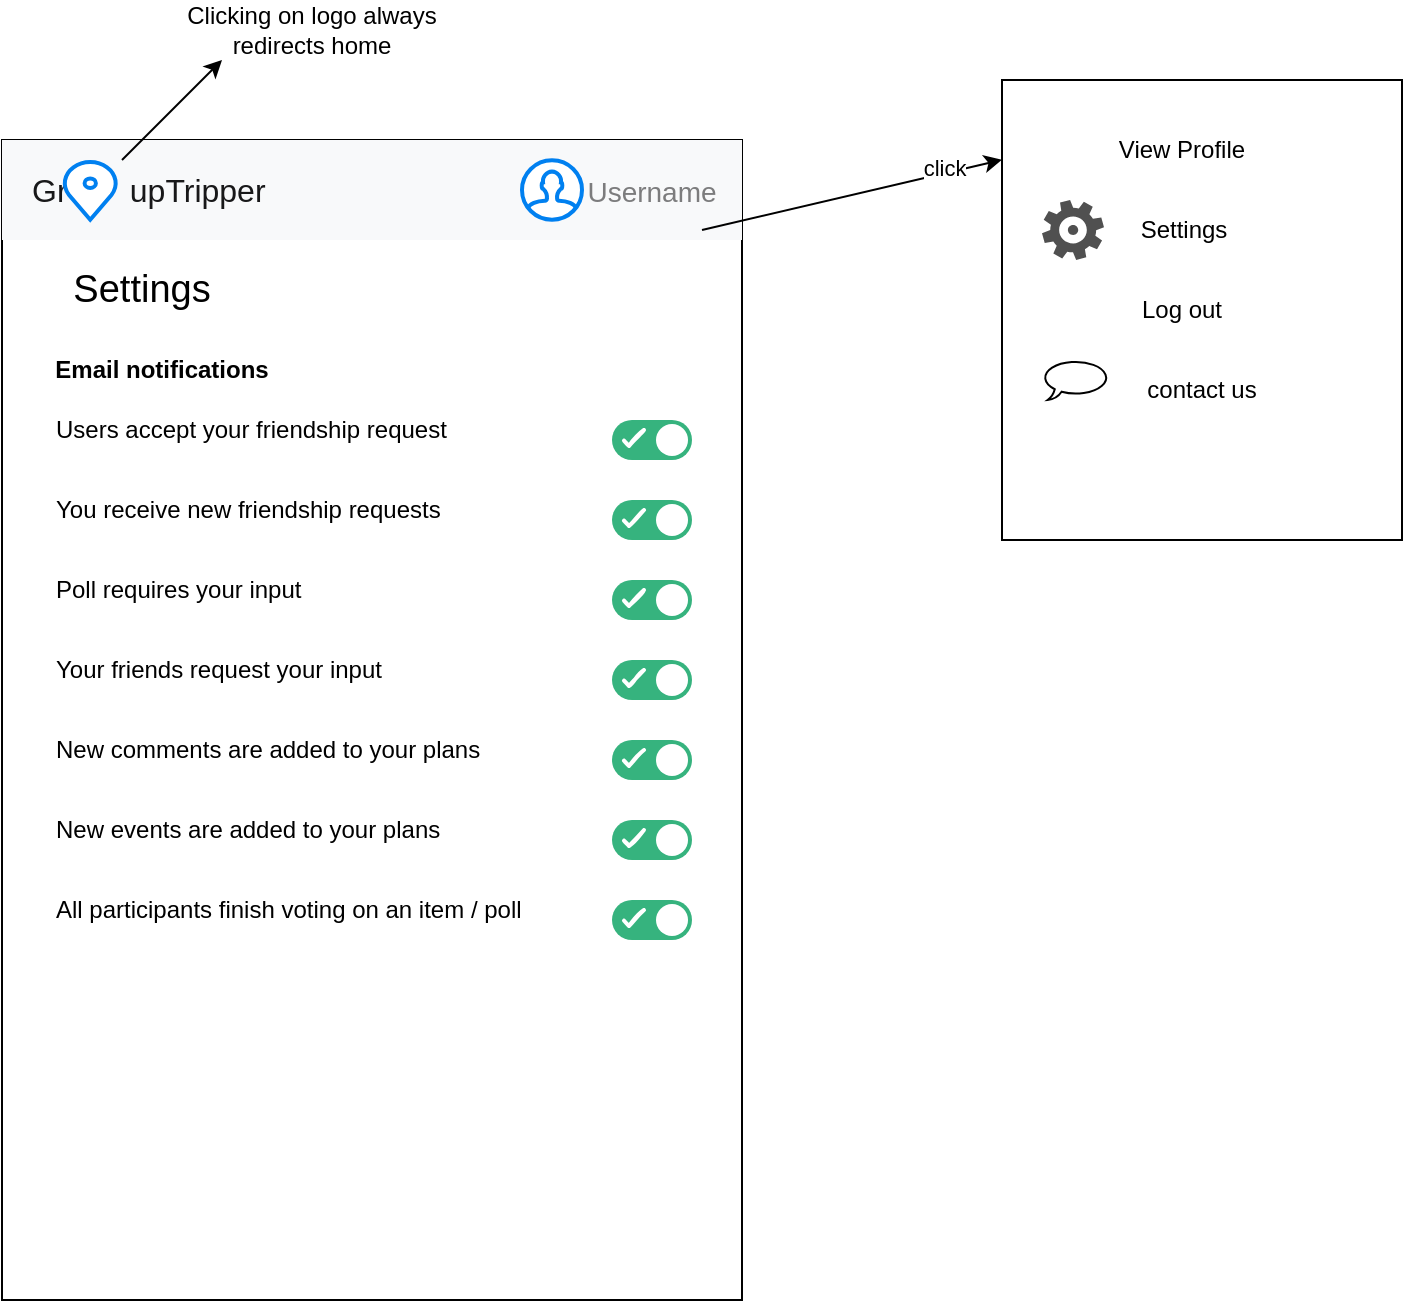 <mxfile version="21.5.0" type="device">
  <diagram name="Page-1" id="4NttJN0XThCtxKq1Q5k7">
    <mxGraphModel dx="794" dy="1107" grid="1" gridSize="10" guides="1" tooltips="1" connect="1" arrows="1" fold="1" page="1" pageScale="1" pageWidth="850" pageHeight="1100" math="0" shadow="0">
      <root>
        <mxCell id="0" />
        <mxCell id="1" parent="0" />
        <mxCell id="UZr9VpXuxcfmV2gfaOis-1" value="" style="rounded=0;whiteSpace=wrap;html=1;" parent="1" vertex="1">
          <mxGeometry x="80" y="120" width="370" height="580" as="geometry" />
        </mxCell>
        <mxCell id="UZr9VpXuxcfmV2gfaOis-2" value="Gr&amp;nbsp; &amp;nbsp;o&amp;nbsp; upTripper" style="html=1;shadow=0;dashed=0;fillColor=#F8F9FA;strokeColor=none;fontSize=16;fontColor=#181819;align=left;spacing=15;" parent="1" vertex="1">
          <mxGeometry x="80" y="120" width="370" height="50" as="geometry" />
        </mxCell>
        <mxCell id="UZr9VpXuxcfmV2gfaOis-4" value="Username" style="fillColor=none;strokeColor=none;fontSize=14;fontColor=#7C7C7D;align=center;" parent="UZr9VpXuxcfmV2gfaOis-2" vertex="1">
          <mxGeometry width="50" height="40" relative="1" as="geometry">
            <mxPoint x="300" y="5" as="offset" />
          </mxGeometry>
        </mxCell>
        <mxCell id="UZr9VpXuxcfmV2gfaOis-10" value="" style="html=1;verticalLabelPosition=bottom;align=center;labelBackgroundColor=#ffffff;verticalAlign=top;strokeWidth=2;strokeColor=#0080F0;shadow=0;dashed=0;shape=mxgraph.ios7.icons.location;" parent="UZr9VpXuxcfmV2gfaOis-2" vertex="1">
          <mxGeometry x="30" y="10.158" width="28.24" height="29.683" as="geometry" />
        </mxCell>
        <mxCell id="UZr9VpXuxcfmV2gfaOis-14" value="" style="html=1;verticalLabelPosition=bottom;align=center;labelBackgroundColor=#ffffff;verticalAlign=top;strokeWidth=2;strokeColor=#0080F0;shadow=0;dashed=0;shape=mxgraph.ios7.icons.user;" parent="UZr9VpXuxcfmV2gfaOis-2" vertex="1">
          <mxGeometry x="260" y="10.153" width="30" height="29.683" as="geometry" />
        </mxCell>
        <mxCell id="UZr9VpXuxcfmV2gfaOis-40" value="" style="endArrow=classic;html=1;rounded=0;entryX=0;entryY=0.043;entryDx=0;entryDy=0;entryPerimeter=0;exitX=1;exitY=1;exitDx=0;exitDy=0;" parent="1" source="UZr9VpXuxcfmV2gfaOis-4" edge="1">
          <mxGeometry width="50" height="50" relative="1" as="geometry">
            <mxPoint x="410" y="130" as="sourcePoint" />
            <mxPoint x="580" y="129.89" as="targetPoint" />
          </mxGeometry>
        </mxCell>
        <mxCell id="UZr9VpXuxcfmV2gfaOis-43" value="click" style="edgeLabel;html=1;align=center;verticalAlign=middle;resizable=0;points=[];" parent="UZr9VpXuxcfmV2gfaOis-40" vertex="1" connectable="0">
          <mxGeometry x="0.621" y="3" relative="1" as="geometry">
            <mxPoint as="offset" />
          </mxGeometry>
        </mxCell>
        <mxCell id="UZr9VpXuxcfmV2gfaOis-44" value="" style="endArrow=classic;html=1;rounded=0;" parent="1" edge="1">
          <mxGeometry width="50" height="50" relative="1" as="geometry">
            <mxPoint x="140" y="130" as="sourcePoint" />
            <mxPoint x="190" y="80" as="targetPoint" />
          </mxGeometry>
        </mxCell>
        <mxCell id="UZr9VpXuxcfmV2gfaOis-45" value="Clicking on logo always redirects home" style="text;html=1;strokeColor=none;fillColor=none;align=center;verticalAlign=middle;whiteSpace=wrap;rounded=0;" parent="1" vertex="1">
          <mxGeometry x="160" y="50" width="150" height="30" as="geometry" />
        </mxCell>
        <mxCell id="UZr9VpXuxcfmV2gfaOis-50" value="&lt;font style=&quot;font-size: 19px;&quot;&gt;Settings&lt;/font&gt;" style="text;html=1;strokeColor=none;fillColor=none;align=center;verticalAlign=middle;whiteSpace=wrap;rounded=0;" parent="1" vertex="1">
          <mxGeometry x="80" y="180" width="140" height="30" as="geometry" />
        </mxCell>
        <mxCell id="f01kgrabDKH01E-QRtvR-6" value="" style="group" parent="1" vertex="1" connectable="0">
          <mxGeometry x="105" y="250" width="320" height="30" as="geometry" />
        </mxCell>
        <mxCell id="f01kgrabDKH01E-QRtvR-1" value="" style="fillColor=#36B37E;strokeColor=none;rounded=1;arcSize=50;sketch=0;hachureGap=4;pointerEvents=0;fontFamily=Architects Daughter;fontSource=https%3A%2F%2Ffonts.googleapis.com%2Fcss%3Ffamily%3DArchitects%2BDaughter;fontSize=20;" parent="f01kgrabDKH01E-QRtvR-6" vertex="1">
          <mxGeometry x="280" y="10" width="40" height="20" as="geometry" />
        </mxCell>
        <mxCell id="f01kgrabDKH01E-QRtvR-2" value="" style="shape=ellipse;strokeColor=none;fillColor=#ffffff;sketch=0;hachureGap=4;pointerEvents=0;fontFamily=Architects Daughter;fontSource=https%3A%2F%2Ffonts.googleapis.com%2Fcss%3Ffamily%3DArchitects%2BDaughter;fontSize=20;" parent="f01kgrabDKH01E-QRtvR-1" vertex="1">
          <mxGeometry x="1" y="0.5" width="16" height="16" relative="1" as="geometry">
            <mxPoint x="-18" y="-8" as="offset" />
          </mxGeometry>
        </mxCell>
        <mxCell id="f01kgrabDKH01E-QRtvR-3" value="" style="html=1;shadow=0;dashed=0;shape=mxgraph.atlassian.check;strokeColor=#ffffff;strokeWidth=2;sketch=1;hachureGap=4;pointerEvents=0;fontFamily=Architects Daughter;fontSource=https%3A%2F%2Ffonts.googleapis.com%2Fcss%3Ffamily%3DArchitects%2BDaughter;fontSize=20;" parent="f01kgrabDKH01E-QRtvR-1" vertex="1">
          <mxGeometry y="0.5" width="10" height="8" relative="1" as="geometry">
            <mxPoint x="6" y="-5" as="offset" />
          </mxGeometry>
        </mxCell>
        <mxCell id="f01kgrabDKH01E-QRtvR-4" value="Users accept your friendship request" style="text;html=1;strokeColor=none;fillColor=none;align=left;verticalAlign=middle;whiteSpace=wrap;rounded=0;" parent="f01kgrabDKH01E-QRtvR-6" vertex="1">
          <mxGeometry width="260" height="30" as="geometry" />
        </mxCell>
        <mxCell id="f01kgrabDKH01E-QRtvR-7" value="" style="group" parent="1" vertex="1" connectable="0">
          <mxGeometry x="105" y="290" width="320" height="30" as="geometry" />
        </mxCell>
        <mxCell id="f01kgrabDKH01E-QRtvR-8" value="" style="fillColor=#36B37E;strokeColor=none;rounded=1;arcSize=50;sketch=0;hachureGap=4;pointerEvents=0;fontFamily=Architects Daughter;fontSource=https%3A%2F%2Ffonts.googleapis.com%2Fcss%3Ffamily%3DArchitects%2BDaughter;fontSize=20;" parent="f01kgrabDKH01E-QRtvR-7" vertex="1">
          <mxGeometry x="280" y="10" width="40" height="20" as="geometry" />
        </mxCell>
        <mxCell id="f01kgrabDKH01E-QRtvR-9" value="" style="shape=ellipse;strokeColor=none;fillColor=#ffffff;sketch=0;hachureGap=4;pointerEvents=0;fontFamily=Architects Daughter;fontSource=https%3A%2F%2Ffonts.googleapis.com%2Fcss%3Ffamily%3DArchitects%2BDaughter;fontSize=20;" parent="f01kgrabDKH01E-QRtvR-8" vertex="1">
          <mxGeometry x="1" y="0.5" width="16" height="16" relative="1" as="geometry">
            <mxPoint x="-18" y="-8" as="offset" />
          </mxGeometry>
        </mxCell>
        <mxCell id="f01kgrabDKH01E-QRtvR-10" value="" style="html=1;shadow=0;dashed=0;shape=mxgraph.atlassian.check;strokeColor=#ffffff;strokeWidth=2;sketch=1;hachureGap=4;pointerEvents=0;fontFamily=Architects Daughter;fontSource=https%3A%2F%2Ffonts.googleapis.com%2Fcss%3Ffamily%3DArchitects%2BDaughter;fontSize=20;" parent="f01kgrabDKH01E-QRtvR-8" vertex="1">
          <mxGeometry y="0.5" width="10" height="8" relative="1" as="geometry">
            <mxPoint x="6" y="-5" as="offset" />
          </mxGeometry>
        </mxCell>
        <mxCell id="f01kgrabDKH01E-QRtvR-11" value="You receive new friendship requests" style="text;html=1;strokeColor=none;fillColor=none;align=left;verticalAlign=middle;whiteSpace=wrap;rounded=0;" parent="f01kgrabDKH01E-QRtvR-7" vertex="1">
          <mxGeometry width="260" height="30" as="geometry" />
        </mxCell>
        <mxCell id="f01kgrabDKH01E-QRtvR-12" value="Email notifications" style="text;html=1;strokeColor=none;fillColor=none;align=center;verticalAlign=middle;whiteSpace=wrap;rounded=0;fontStyle=1" parent="1" vertex="1">
          <mxGeometry x="100" y="220" width="120" height="30" as="geometry" />
        </mxCell>
        <mxCell id="f01kgrabDKH01E-QRtvR-13" value="" style="group" parent="1" vertex="1" connectable="0">
          <mxGeometry x="105" y="330" width="320" height="30" as="geometry" />
        </mxCell>
        <mxCell id="f01kgrabDKH01E-QRtvR-14" value="" style="fillColor=#36B37E;strokeColor=none;rounded=1;arcSize=50;sketch=0;hachureGap=4;pointerEvents=0;fontFamily=Architects Daughter;fontSource=https%3A%2F%2Ffonts.googleapis.com%2Fcss%3Ffamily%3DArchitects%2BDaughter;fontSize=20;" parent="f01kgrabDKH01E-QRtvR-13" vertex="1">
          <mxGeometry x="280" y="10" width="40" height="20" as="geometry" />
        </mxCell>
        <mxCell id="f01kgrabDKH01E-QRtvR-15" value="" style="shape=ellipse;strokeColor=none;fillColor=#ffffff;sketch=0;hachureGap=4;pointerEvents=0;fontFamily=Architects Daughter;fontSource=https%3A%2F%2Ffonts.googleapis.com%2Fcss%3Ffamily%3DArchitects%2BDaughter;fontSize=20;" parent="f01kgrabDKH01E-QRtvR-14" vertex="1">
          <mxGeometry x="1" y="0.5" width="16" height="16" relative="1" as="geometry">
            <mxPoint x="-18" y="-8" as="offset" />
          </mxGeometry>
        </mxCell>
        <mxCell id="f01kgrabDKH01E-QRtvR-16" value="" style="html=1;shadow=0;dashed=0;shape=mxgraph.atlassian.check;strokeColor=#ffffff;strokeWidth=2;sketch=1;hachureGap=4;pointerEvents=0;fontFamily=Architects Daughter;fontSource=https%3A%2F%2Ffonts.googleapis.com%2Fcss%3Ffamily%3DArchitects%2BDaughter;fontSize=20;" parent="f01kgrabDKH01E-QRtvR-14" vertex="1">
          <mxGeometry y="0.5" width="10" height="8" relative="1" as="geometry">
            <mxPoint x="6" y="-5" as="offset" />
          </mxGeometry>
        </mxCell>
        <mxCell id="f01kgrabDKH01E-QRtvR-17" value="Poll requires your input" style="text;html=1;strokeColor=none;fillColor=none;align=left;verticalAlign=middle;whiteSpace=wrap;rounded=0;" parent="f01kgrabDKH01E-QRtvR-13" vertex="1">
          <mxGeometry width="260" height="30" as="geometry" />
        </mxCell>
        <mxCell id="f01kgrabDKH01E-QRtvR-18" value="" style="group" parent="1" vertex="1" connectable="0">
          <mxGeometry x="105" y="370" width="320" height="30" as="geometry" />
        </mxCell>
        <mxCell id="f01kgrabDKH01E-QRtvR-19" value="" style="fillColor=#36B37E;strokeColor=none;rounded=1;arcSize=50;sketch=0;hachureGap=4;pointerEvents=0;fontFamily=Architects Daughter;fontSource=https%3A%2F%2Ffonts.googleapis.com%2Fcss%3Ffamily%3DArchitects%2BDaughter;fontSize=20;" parent="f01kgrabDKH01E-QRtvR-18" vertex="1">
          <mxGeometry x="280" y="10" width="40" height="20" as="geometry" />
        </mxCell>
        <mxCell id="f01kgrabDKH01E-QRtvR-20" value="" style="shape=ellipse;strokeColor=none;fillColor=#ffffff;sketch=0;hachureGap=4;pointerEvents=0;fontFamily=Architects Daughter;fontSource=https%3A%2F%2Ffonts.googleapis.com%2Fcss%3Ffamily%3DArchitects%2BDaughter;fontSize=20;" parent="f01kgrabDKH01E-QRtvR-19" vertex="1">
          <mxGeometry x="1" y="0.5" width="16" height="16" relative="1" as="geometry">
            <mxPoint x="-18" y="-8" as="offset" />
          </mxGeometry>
        </mxCell>
        <mxCell id="f01kgrabDKH01E-QRtvR-21" value="" style="html=1;shadow=0;dashed=0;shape=mxgraph.atlassian.check;strokeColor=#ffffff;strokeWidth=2;sketch=1;hachureGap=4;pointerEvents=0;fontFamily=Architects Daughter;fontSource=https%3A%2F%2Ffonts.googleapis.com%2Fcss%3Ffamily%3DArchitects%2BDaughter;fontSize=20;" parent="f01kgrabDKH01E-QRtvR-19" vertex="1">
          <mxGeometry y="0.5" width="10" height="8" relative="1" as="geometry">
            <mxPoint x="6" y="-5" as="offset" />
          </mxGeometry>
        </mxCell>
        <mxCell id="f01kgrabDKH01E-QRtvR-22" value="Your friends request your input" style="text;html=1;strokeColor=none;fillColor=none;align=left;verticalAlign=middle;whiteSpace=wrap;rounded=0;" parent="f01kgrabDKH01E-QRtvR-18" vertex="1">
          <mxGeometry width="260" height="30" as="geometry" />
        </mxCell>
        <mxCell id="f01kgrabDKH01E-QRtvR-23" value="" style="group" parent="1" vertex="1" connectable="0">
          <mxGeometry x="105" y="410" width="320" height="30" as="geometry" />
        </mxCell>
        <mxCell id="f01kgrabDKH01E-QRtvR-24" value="" style="fillColor=#36B37E;strokeColor=none;rounded=1;arcSize=50;sketch=0;hachureGap=4;pointerEvents=0;fontFamily=Architects Daughter;fontSource=https%3A%2F%2Ffonts.googleapis.com%2Fcss%3Ffamily%3DArchitects%2BDaughter;fontSize=20;" parent="f01kgrabDKH01E-QRtvR-23" vertex="1">
          <mxGeometry x="280" y="10" width="40" height="20" as="geometry" />
        </mxCell>
        <mxCell id="f01kgrabDKH01E-QRtvR-25" value="" style="shape=ellipse;strokeColor=none;fillColor=#ffffff;sketch=0;hachureGap=4;pointerEvents=0;fontFamily=Architects Daughter;fontSource=https%3A%2F%2Ffonts.googleapis.com%2Fcss%3Ffamily%3DArchitects%2BDaughter;fontSize=20;" parent="f01kgrabDKH01E-QRtvR-24" vertex="1">
          <mxGeometry x="1" y="0.5" width="16" height="16" relative="1" as="geometry">
            <mxPoint x="-18" y="-8" as="offset" />
          </mxGeometry>
        </mxCell>
        <mxCell id="f01kgrabDKH01E-QRtvR-26" value="" style="html=1;shadow=0;dashed=0;shape=mxgraph.atlassian.check;strokeColor=#ffffff;strokeWidth=2;sketch=1;hachureGap=4;pointerEvents=0;fontFamily=Architects Daughter;fontSource=https%3A%2F%2Ffonts.googleapis.com%2Fcss%3Ffamily%3DArchitects%2BDaughter;fontSize=20;" parent="f01kgrabDKH01E-QRtvR-24" vertex="1">
          <mxGeometry y="0.5" width="10" height="8" relative="1" as="geometry">
            <mxPoint x="6" y="-5" as="offset" />
          </mxGeometry>
        </mxCell>
        <mxCell id="f01kgrabDKH01E-QRtvR-27" value="New comments are added to your plans" style="text;html=1;strokeColor=none;fillColor=none;align=left;verticalAlign=middle;whiteSpace=wrap;rounded=0;" parent="f01kgrabDKH01E-QRtvR-23" vertex="1">
          <mxGeometry width="260" height="30" as="geometry" />
        </mxCell>
        <mxCell id="f01kgrabDKH01E-QRtvR-28" value="" style="group" parent="1" vertex="1" connectable="0">
          <mxGeometry x="105" y="450" width="320" height="30" as="geometry" />
        </mxCell>
        <mxCell id="f01kgrabDKH01E-QRtvR-29" value="" style="fillColor=#36B37E;strokeColor=none;rounded=1;arcSize=50;sketch=0;hachureGap=4;pointerEvents=0;fontFamily=Architects Daughter;fontSource=https%3A%2F%2Ffonts.googleapis.com%2Fcss%3Ffamily%3DArchitects%2BDaughter;fontSize=20;" parent="f01kgrabDKH01E-QRtvR-28" vertex="1">
          <mxGeometry x="280" y="10" width="40" height="20" as="geometry" />
        </mxCell>
        <mxCell id="f01kgrabDKH01E-QRtvR-30" value="" style="shape=ellipse;strokeColor=none;fillColor=#ffffff;sketch=0;hachureGap=4;pointerEvents=0;fontFamily=Architects Daughter;fontSource=https%3A%2F%2Ffonts.googleapis.com%2Fcss%3Ffamily%3DArchitects%2BDaughter;fontSize=20;" parent="f01kgrabDKH01E-QRtvR-29" vertex="1">
          <mxGeometry x="1" y="0.5" width="16" height="16" relative="1" as="geometry">
            <mxPoint x="-18" y="-8" as="offset" />
          </mxGeometry>
        </mxCell>
        <mxCell id="f01kgrabDKH01E-QRtvR-31" value="" style="html=1;shadow=0;dashed=0;shape=mxgraph.atlassian.check;strokeColor=#ffffff;strokeWidth=2;sketch=1;hachureGap=4;pointerEvents=0;fontFamily=Architects Daughter;fontSource=https%3A%2F%2Ffonts.googleapis.com%2Fcss%3Ffamily%3DArchitects%2BDaughter;fontSize=20;" parent="f01kgrabDKH01E-QRtvR-29" vertex="1">
          <mxGeometry y="0.5" width="10" height="8" relative="1" as="geometry">
            <mxPoint x="6" y="-5" as="offset" />
          </mxGeometry>
        </mxCell>
        <mxCell id="f01kgrabDKH01E-QRtvR-32" value="New events are added to your plans" style="text;html=1;strokeColor=none;fillColor=none;align=left;verticalAlign=middle;whiteSpace=wrap;rounded=0;" parent="f01kgrabDKH01E-QRtvR-28" vertex="1">
          <mxGeometry width="260" height="30" as="geometry" />
        </mxCell>
        <mxCell id="4cn_EamAkaE-mrm0MEZz-1" value="" style="group" parent="1" vertex="1" connectable="0">
          <mxGeometry x="580" y="90" width="200" height="230" as="geometry" />
        </mxCell>
        <mxCell id="4cn_EamAkaE-mrm0MEZz-2" value="" style="rounded=0;whiteSpace=wrap;html=1;" parent="4cn_EamAkaE-mrm0MEZz-1" vertex="1">
          <mxGeometry width="200" height="230" as="geometry" />
        </mxCell>
        <mxCell id="4cn_EamAkaE-mrm0MEZz-3" value="" style="shape=image;html=1;verticalAlign=top;verticalLabelPosition=bottom;labelBackgroundColor=#ffffff;imageAspect=0;aspect=fixed;image=https://cdn2.iconfinder.com/data/icons/user-interface-169/32/about-128.png" parent="4cn_EamAkaE-mrm0MEZz-1" vertex="1">
          <mxGeometry x="19" y="20" width="30" height="30" as="geometry" />
        </mxCell>
        <mxCell id="4cn_EamAkaE-mrm0MEZz-4" value="View Profile" style="text;html=1;strokeColor=none;fillColor=none;align=center;verticalAlign=middle;whiteSpace=wrap;rounded=0;" parent="4cn_EamAkaE-mrm0MEZz-1" vertex="1">
          <mxGeometry x="50" y="20" width="80" height="30" as="geometry" />
        </mxCell>
        <mxCell id="4cn_EamAkaE-mrm0MEZz-5" value="" style="group" parent="4cn_EamAkaE-mrm0MEZz-1" vertex="1" connectable="0">
          <mxGeometry x="20" y="60" width="101" height="30" as="geometry" />
        </mxCell>
        <mxCell id="4cn_EamAkaE-mrm0MEZz-6" value="" style="sketch=0;pointerEvents=1;shadow=0;dashed=0;html=1;strokeColor=none;fillColor=#505050;labelPosition=center;verticalLabelPosition=bottom;verticalAlign=top;outlineConnect=0;align=center;shape=mxgraph.office.concepts.settings_office_365;" parent="4cn_EamAkaE-mrm0MEZz-5" vertex="1">
          <mxGeometry width="31" height="30" as="geometry" />
        </mxCell>
        <mxCell id="4cn_EamAkaE-mrm0MEZz-7" value="Settings" style="text;html=1;strokeColor=none;fillColor=none;align=center;verticalAlign=middle;whiteSpace=wrap;rounded=0;" parent="4cn_EamAkaE-mrm0MEZz-5" vertex="1">
          <mxGeometry x="41" width="60" height="30" as="geometry" />
        </mxCell>
        <mxCell id="4cn_EamAkaE-mrm0MEZz-8" value="" style="group" parent="4cn_EamAkaE-mrm0MEZz-1" vertex="1" connectable="0">
          <mxGeometry x="20" y="100" width="100" height="30" as="geometry" />
        </mxCell>
        <mxCell id="4cn_EamAkaE-mrm0MEZz-9" value="" style="shape=image;html=1;verticalAlign=top;verticalLabelPosition=bottom;labelBackgroundColor=#ffffff;imageAspect=0;aspect=fixed;image=https://cdn0.iconfinder.com/data/icons/google-material-design-3-0/48/ic_exit_to_app_48px-128.png" parent="4cn_EamAkaE-mrm0MEZz-8" vertex="1">
          <mxGeometry width="30" height="30" as="geometry" />
        </mxCell>
        <mxCell id="4cn_EamAkaE-mrm0MEZz-10" value="Log out" style="text;html=1;strokeColor=none;fillColor=none;align=center;verticalAlign=middle;whiteSpace=wrap;rounded=0;" parent="4cn_EamAkaE-mrm0MEZz-8" vertex="1">
          <mxGeometry x="40" width="60" height="30" as="geometry" />
        </mxCell>
        <mxCell id="4cn_EamAkaE-mrm0MEZz-11" value="contact us" style="text;html=1;strokeColor=none;fillColor=none;align=center;verticalAlign=middle;whiteSpace=wrap;rounded=0;" parent="4cn_EamAkaE-mrm0MEZz-1" vertex="1">
          <mxGeometry x="60" y="140" width="80" height="30" as="geometry" />
        </mxCell>
        <mxCell id="4cn_EamAkaE-mrm0MEZz-12" value="" style="whiteSpace=wrap;html=1;shape=mxgraph.basic.oval_callout" parent="4cn_EamAkaE-mrm0MEZz-1" vertex="1">
          <mxGeometry x="20" y="140" width="34" height="20" as="geometry" />
        </mxCell>
        <mxCell id="1v3kZlypCC0D1mp3rTYm-1" value="" style="group" vertex="1" connectable="0" parent="1">
          <mxGeometry x="105" y="490" width="320" height="30" as="geometry" />
        </mxCell>
        <mxCell id="1v3kZlypCC0D1mp3rTYm-2" value="" style="fillColor=#36B37E;strokeColor=none;rounded=1;arcSize=50;sketch=0;hachureGap=4;pointerEvents=0;fontFamily=Architects Daughter;fontSource=https%3A%2F%2Ffonts.googleapis.com%2Fcss%3Ffamily%3DArchitects%2BDaughter;fontSize=20;" vertex="1" parent="1v3kZlypCC0D1mp3rTYm-1">
          <mxGeometry x="280" y="10" width="40" height="20" as="geometry" />
        </mxCell>
        <mxCell id="1v3kZlypCC0D1mp3rTYm-3" value="" style="shape=ellipse;strokeColor=none;fillColor=#ffffff;sketch=0;hachureGap=4;pointerEvents=0;fontFamily=Architects Daughter;fontSource=https%3A%2F%2Ffonts.googleapis.com%2Fcss%3Ffamily%3DArchitects%2BDaughter;fontSize=20;" vertex="1" parent="1v3kZlypCC0D1mp3rTYm-2">
          <mxGeometry x="1" y="0.5" width="16" height="16" relative="1" as="geometry">
            <mxPoint x="-18" y="-8" as="offset" />
          </mxGeometry>
        </mxCell>
        <mxCell id="1v3kZlypCC0D1mp3rTYm-4" value="" style="html=1;shadow=0;dashed=0;shape=mxgraph.atlassian.check;strokeColor=#ffffff;strokeWidth=2;sketch=1;hachureGap=4;pointerEvents=0;fontFamily=Architects Daughter;fontSource=https%3A%2F%2Ffonts.googleapis.com%2Fcss%3Ffamily%3DArchitects%2BDaughter;fontSize=20;" vertex="1" parent="1v3kZlypCC0D1mp3rTYm-2">
          <mxGeometry y="0.5" width="10" height="8" relative="1" as="geometry">
            <mxPoint x="6" y="-5" as="offset" />
          </mxGeometry>
        </mxCell>
        <mxCell id="1v3kZlypCC0D1mp3rTYm-5" value="All participants finish voting on an item / poll" style="text;html=1;strokeColor=none;fillColor=none;align=left;verticalAlign=middle;whiteSpace=wrap;rounded=0;" vertex="1" parent="1v3kZlypCC0D1mp3rTYm-1">
          <mxGeometry width="260" height="30" as="geometry" />
        </mxCell>
      </root>
    </mxGraphModel>
  </diagram>
</mxfile>
